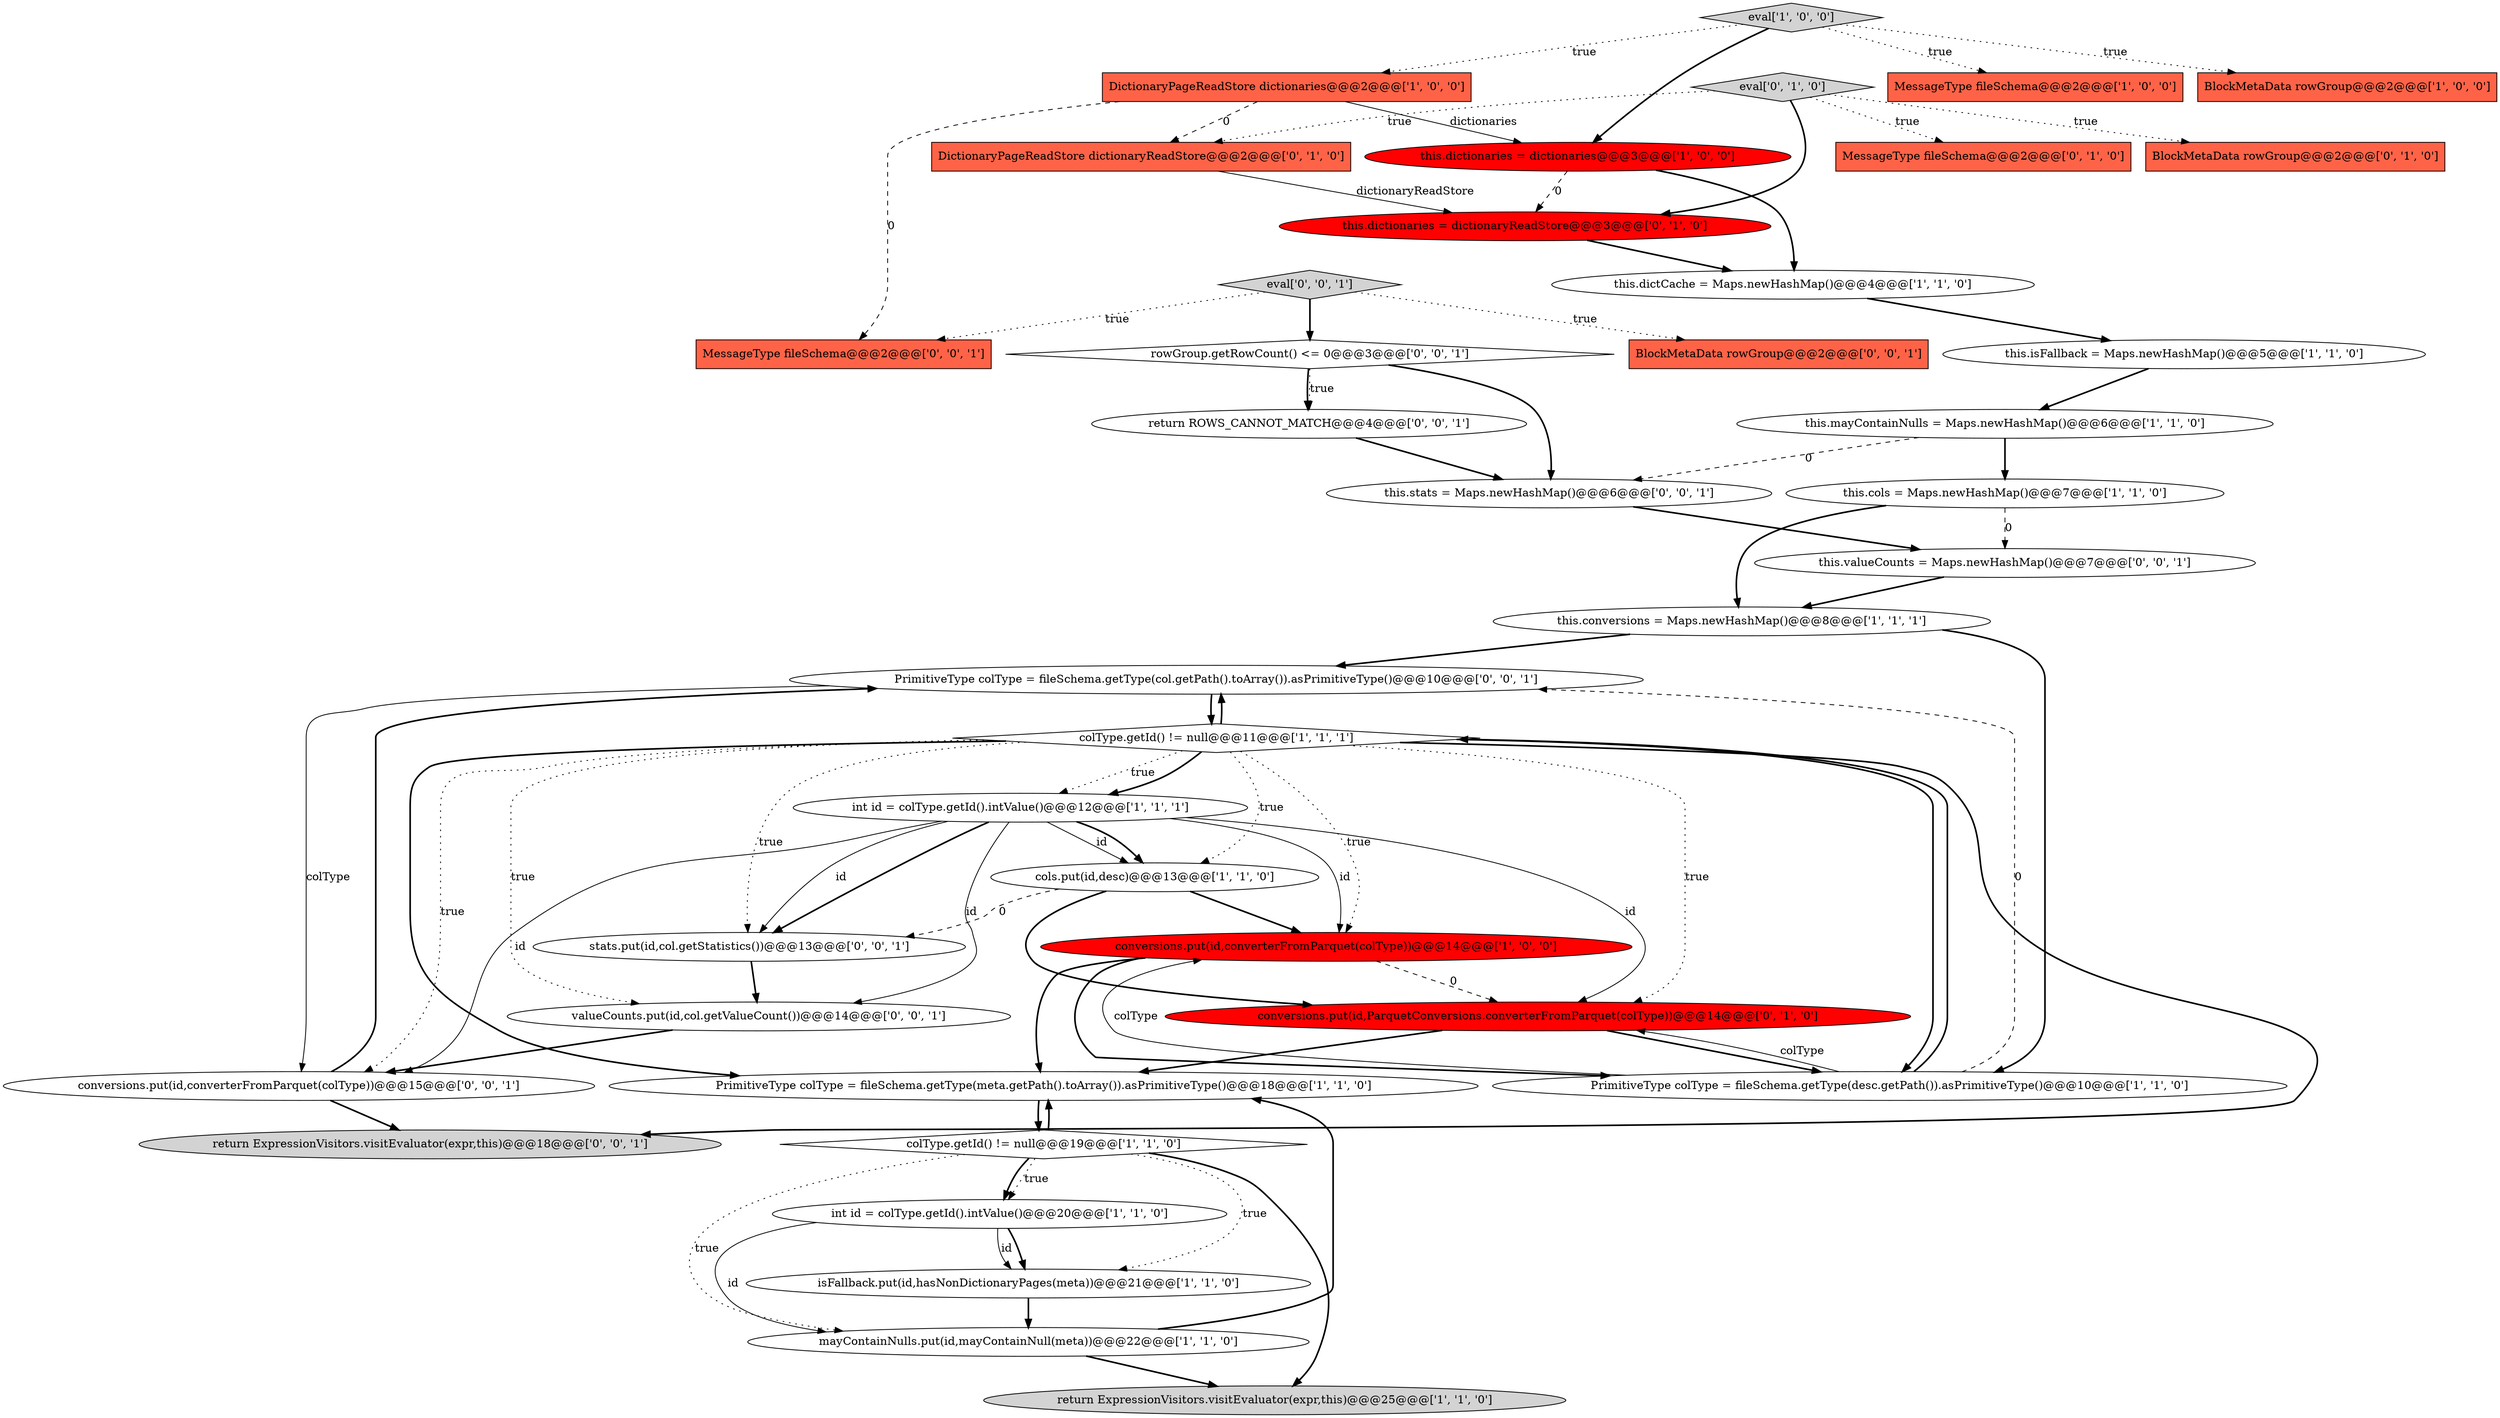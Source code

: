 digraph {
10 [style = filled, label = "eval['1', '0', '0']", fillcolor = lightgray, shape = diamond image = "AAA0AAABBB1BBB"];
21 [style = filled, label = "eval['0', '1', '0']", fillcolor = lightgray, shape = diamond image = "AAA0AAABBB2BBB"];
28 [style = filled, label = "valueCounts.put(id,col.getValueCount())@@@14@@@['0', '0', '1']", fillcolor = white, shape = ellipse image = "AAA0AAABBB3BBB"];
4 [style = filled, label = "return ExpressionVisitors.visitEvaluator(expr,this)@@@25@@@['1', '1', '0']", fillcolor = lightgray, shape = ellipse image = "AAA0AAABBB1BBB"];
9 [style = filled, label = "this.conversions = Maps.newHashMap()@@@8@@@['1', '1', '1']", fillcolor = white, shape = ellipse image = "AAA0AAABBB1BBB"];
1 [style = filled, label = "this.dictCache = Maps.newHashMap()@@@4@@@['1', '1', '0']", fillcolor = white, shape = ellipse image = "AAA0AAABBB1BBB"];
33 [style = filled, label = "return ROWS_CANNOT_MATCH@@@4@@@['0', '0', '1']", fillcolor = white, shape = ellipse image = "AAA0AAABBB3BBB"];
0 [style = filled, label = "int id = colType.getId().intValue()@@@20@@@['1', '1', '0']", fillcolor = white, shape = ellipse image = "AAA0AAABBB1BBB"];
18 [style = filled, label = "this.isFallback = Maps.newHashMap()@@@5@@@['1', '1', '0']", fillcolor = white, shape = ellipse image = "AAA0AAABBB1BBB"];
27 [style = filled, label = "this.stats = Maps.newHashMap()@@@6@@@['0', '0', '1']", fillcolor = white, shape = ellipse image = "AAA0AAABBB3BBB"];
34 [style = filled, label = "return ExpressionVisitors.visitEvaluator(expr,this)@@@18@@@['0', '0', '1']", fillcolor = lightgray, shape = ellipse image = "AAA0AAABBB3BBB"];
16 [style = filled, label = "DictionaryPageReadStore dictionaries@@@2@@@['1', '0', '0']", fillcolor = tomato, shape = box image = "AAA1AAABBB1BBB"];
5 [style = filled, label = "cols.put(id,desc)@@@13@@@['1', '1', '0']", fillcolor = white, shape = ellipse image = "AAA0AAABBB1BBB"];
14 [style = filled, label = "mayContainNulls.put(id,mayContainNull(meta))@@@22@@@['1', '1', '0']", fillcolor = white, shape = ellipse image = "AAA0AAABBB1BBB"];
15 [style = filled, label = "colType.getId() != null@@@19@@@['1', '1', '0']", fillcolor = white, shape = diamond image = "AAA0AAABBB1BBB"];
13 [style = filled, label = "this.mayContainNulls = Maps.newHashMap()@@@6@@@['1', '1', '0']", fillcolor = white, shape = ellipse image = "AAA0AAABBB1BBB"];
29 [style = filled, label = "rowGroup.getRowCount() <= 0@@@3@@@['0', '0', '1']", fillcolor = white, shape = diamond image = "AAA0AAABBB3BBB"];
7 [style = filled, label = "this.cols = Maps.newHashMap()@@@7@@@['1', '1', '0']", fillcolor = white, shape = ellipse image = "AAA0AAABBB1BBB"];
19 [style = filled, label = "isFallback.put(id,hasNonDictionaryPages(meta))@@@21@@@['1', '1', '0']", fillcolor = white, shape = ellipse image = "AAA0AAABBB1BBB"];
35 [style = filled, label = "MessageType fileSchema@@@2@@@['0', '0', '1']", fillcolor = tomato, shape = box image = "AAA0AAABBB3BBB"];
6 [style = filled, label = "this.dictionaries = dictionaries@@@3@@@['1', '0', '0']", fillcolor = red, shape = ellipse image = "AAA1AAABBB1BBB"];
31 [style = filled, label = "stats.put(id,col.getStatistics())@@@13@@@['0', '0', '1']", fillcolor = white, shape = ellipse image = "AAA0AAABBB3BBB"];
12 [style = filled, label = "conversions.put(id,converterFromParquet(colType))@@@14@@@['1', '0', '0']", fillcolor = red, shape = ellipse image = "AAA1AAABBB1BBB"];
37 [style = filled, label = "conversions.put(id,converterFromParquet(colType))@@@15@@@['0', '0', '1']", fillcolor = white, shape = ellipse image = "AAA0AAABBB3BBB"];
32 [style = filled, label = "PrimitiveType colType = fileSchema.getType(col.getPath().toArray()).asPrimitiveType()@@@10@@@['0', '0', '1']", fillcolor = white, shape = ellipse image = "AAA0AAABBB3BBB"];
22 [style = filled, label = "this.dictionaries = dictionaryReadStore@@@3@@@['0', '1', '0']", fillcolor = red, shape = ellipse image = "AAA1AAABBB2BBB"];
2 [style = filled, label = "MessageType fileSchema@@@2@@@['1', '0', '0']", fillcolor = tomato, shape = box image = "AAA0AAABBB1BBB"];
20 [style = filled, label = "int id = colType.getId().intValue()@@@12@@@['1', '1', '1']", fillcolor = white, shape = ellipse image = "AAA0AAABBB1BBB"];
26 [style = filled, label = "conversions.put(id,ParquetConversions.converterFromParquet(colType))@@@14@@@['0', '1', '0']", fillcolor = red, shape = ellipse image = "AAA1AAABBB2BBB"];
17 [style = filled, label = "colType.getId() != null@@@11@@@['1', '1', '1']", fillcolor = white, shape = diamond image = "AAA0AAABBB1BBB"];
24 [style = filled, label = "MessageType fileSchema@@@2@@@['0', '1', '0']", fillcolor = tomato, shape = box image = "AAA0AAABBB2BBB"];
25 [style = filled, label = "DictionaryPageReadStore dictionaryReadStore@@@2@@@['0', '1', '0']", fillcolor = tomato, shape = box image = "AAA1AAABBB2BBB"];
3 [style = filled, label = "PrimitiveType colType = fileSchema.getType(meta.getPath().toArray()).asPrimitiveType()@@@18@@@['1', '1', '0']", fillcolor = white, shape = ellipse image = "AAA0AAABBB1BBB"];
8 [style = filled, label = "PrimitiveType colType = fileSchema.getType(desc.getPath()).asPrimitiveType()@@@10@@@['1', '1', '0']", fillcolor = white, shape = ellipse image = "AAA0AAABBB1BBB"];
30 [style = filled, label = "BlockMetaData rowGroup@@@2@@@['0', '0', '1']", fillcolor = tomato, shape = box image = "AAA0AAABBB3BBB"];
36 [style = filled, label = "this.valueCounts = Maps.newHashMap()@@@7@@@['0', '0', '1']", fillcolor = white, shape = ellipse image = "AAA0AAABBB3BBB"];
38 [style = filled, label = "eval['0', '0', '1']", fillcolor = lightgray, shape = diamond image = "AAA0AAABBB3BBB"];
23 [style = filled, label = "BlockMetaData rowGroup@@@2@@@['0', '1', '0']", fillcolor = tomato, shape = box image = "AAA0AAABBB2BBB"];
11 [style = filled, label = "BlockMetaData rowGroup@@@2@@@['1', '0', '0']", fillcolor = tomato, shape = box image = "AAA0AAABBB1BBB"];
16->6 [style = solid, label="dictionaries"];
17->20 [style = dotted, label="true"];
17->8 [style = bold, label=""];
14->3 [style = bold, label=""];
0->14 [style = solid, label="id"];
17->26 [style = dotted, label="true"];
27->36 [style = bold, label=""];
28->37 [style = bold, label=""];
36->9 [style = bold, label=""];
0->19 [style = bold, label=""];
16->25 [style = dashed, label="0"];
26->3 [style = bold, label=""];
16->35 [style = dashed, label="0"];
38->29 [style = bold, label=""];
20->5 [style = solid, label="id"];
9->32 [style = bold, label=""];
8->32 [style = dashed, label="0"];
5->26 [style = bold, label=""];
20->26 [style = solid, label="id"];
1->18 [style = bold, label=""];
32->37 [style = solid, label="colType"];
3->15 [style = bold, label=""];
0->19 [style = solid, label="id"];
26->8 [style = bold, label=""];
20->28 [style = solid, label="id"];
17->32 [style = bold, label=""];
20->31 [style = bold, label=""];
15->14 [style = dotted, label="true"];
9->8 [style = bold, label=""];
20->12 [style = solid, label="id"];
15->3 [style = bold, label=""];
33->27 [style = bold, label=""];
10->6 [style = bold, label=""];
15->0 [style = dotted, label="true"];
8->26 [style = solid, label="colType"];
6->22 [style = dashed, label="0"];
20->5 [style = bold, label=""];
38->30 [style = dotted, label="true"];
12->26 [style = dashed, label="0"];
7->9 [style = bold, label=""];
8->17 [style = bold, label=""];
6->1 [style = bold, label=""];
29->27 [style = bold, label=""];
21->25 [style = dotted, label="true"];
17->34 [style = bold, label=""];
17->31 [style = dotted, label="true"];
29->33 [style = bold, label=""];
14->4 [style = bold, label=""];
19->14 [style = bold, label=""];
13->27 [style = dashed, label="0"];
21->24 [style = dotted, label="true"];
17->12 [style = dotted, label="true"];
5->12 [style = bold, label=""];
10->2 [style = dotted, label="true"];
21->22 [style = bold, label=""];
10->11 [style = dotted, label="true"];
20->31 [style = solid, label="id"];
13->7 [style = bold, label=""];
12->8 [style = bold, label=""];
15->0 [style = bold, label=""];
37->34 [style = bold, label=""];
15->19 [style = dotted, label="true"];
21->23 [style = dotted, label="true"];
38->35 [style = dotted, label="true"];
15->4 [style = bold, label=""];
17->28 [style = dotted, label="true"];
18->13 [style = bold, label=""];
17->3 [style = bold, label=""];
37->32 [style = bold, label=""];
5->31 [style = dashed, label="0"];
29->33 [style = dotted, label="true"];
12->3 [style = bold, label=""];
22->1 [style = bold, label=""];
20->37 [style = solid, label="id"];
25->22 [style = solid, label="dictionaryReadStore"];
31->28 [style = bold, label=""];
17->37 [style = dotted, label="true"];
10->16 [style = dotted, label="true"];
32->17 [style = bold, label=""];
8->12 [style = solid, label="colType"];
7->36 [style = dashed, label="0"];
17->20 [style = bold, label=""];
17->5 [style = dotted, label="true"];
}
